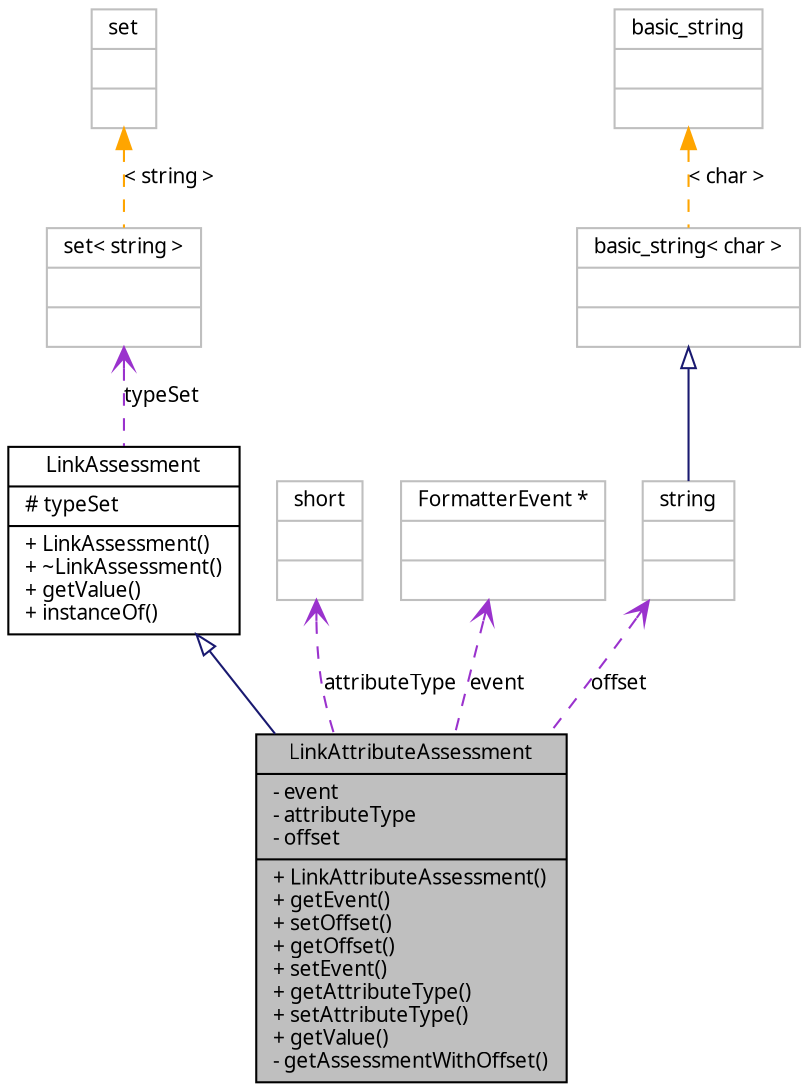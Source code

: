 digraph G
{
  edge [fontname="FreeSans.ttf",fontsize=10,labelfontname="FreeSans.ttf",labelfontsize=10];
  node [fontname="FreeSans.ttf",fontsize=10,shape=record];
  Node1 [label="{LinkAttributeAssessment\n|- event\l- attributeType\l- offset\l|+ LinkAttributeAssessment()\l+ getEvent()\l+ setOffset()\l+ getOffset()\l+ setEvent()\l+ getAttributeType()\l+ setAttributeType()\l+ getValue()\l- getAssessmentWithOffset()\l}",height=0.2,width=0.4,color="black", fillcolor="grey75", style="filled" fontcolor="black"];
  Node2 -> Node1 [dir=back,color="midnightblue",fontsize=10,style="solid",arrowtail="empty",fontname="FreeSans.ttf"];
  Node2 [label="{LinkAssessment\n|# typeSet\l|+ LinkAssessment()\l+ ~LinkAssessment()\l+ getValue()\l+ instanceOf()\l}",height=0.2,width=0.4,color="black", fillcolor="white", style="filled",URL="$classbr_1_1pucrio_1_1telemidia_1_1ginga_1_1ncl_1_1model_1_1link_1_1LinkAssessment.html"];
  Node3 -> Node2 [dir=back,color="darkorchid3",fontsize=10,style="dashed",label="typeSet",arrowtail="open",fontname="FreeSans.ttf"];
  Node3 [label="{set\< string \>\n||}",height=0.2,width=0.4,color="grey75", fillcolor="white", style="filled"];
  Node4 -> Node3 [dir=back,color="orange",fontsize=10,style="dashed",label="\< string \>",fontname="FreeSans.ttf"];
  Node4 [label="{set\n||}",height=0.2,width=0.4,color="grey75", fillcolor="white", style="filled",tooltip="STL class."];
  Node5 -> Node1 [dir=back,color="darkorchid3",fontsize=10,style="dashed",label="attributeType",arrowtail="open",fontname="FreeSans.ttf"];
  Node5 [label="{short\n||}",height=0.2,width=0.4,color="grey75", fillcolor="white", style="filled"];
  Node6 -> Node1 [dir=back,color="darkorchid3",fontsize=10,style="dashed",label="event",arrowtail="open",fontname="FreeSans.ttf"];
  Node6 [label="{FormatterEvent *\n||}",height=0.2,width=0.4,color="grey75", fillcolor="white", style="filled"];
  Node7 -> Node1 [dir=back,color="darkorchid3",fontsize=10,style="dashed",label="offset",arrowtail="open",fontname="FreeSans.ttf"];
  Node7 [label="{string\n||}",height=0.2,width=0.4,color="grey75", fillcolor="white", style="filled",tooltip="STL class."];
  Node8 -> Node7 [dir=back,color="midnightblue",fontsize=10,style="solid",arrowtail="empty",fontname="FreeSans.ttf"];
  Node8 [label="{basic_string\< char \>\n||}",height=0.2,width=0.4,color="grey75", fillcolor="white", style="filled"];
  Node9 -> Node8 [dir=back,color="orange",fontsize=10,style="dashed",label="\< char \>",fontname="FreeSans.ttf"];
  Node9 [label="{basic_string\n||}",height=0.2,width=0.4,color="grey75", fillcolor="white", style="filled",tooltip="STL class."];
}
